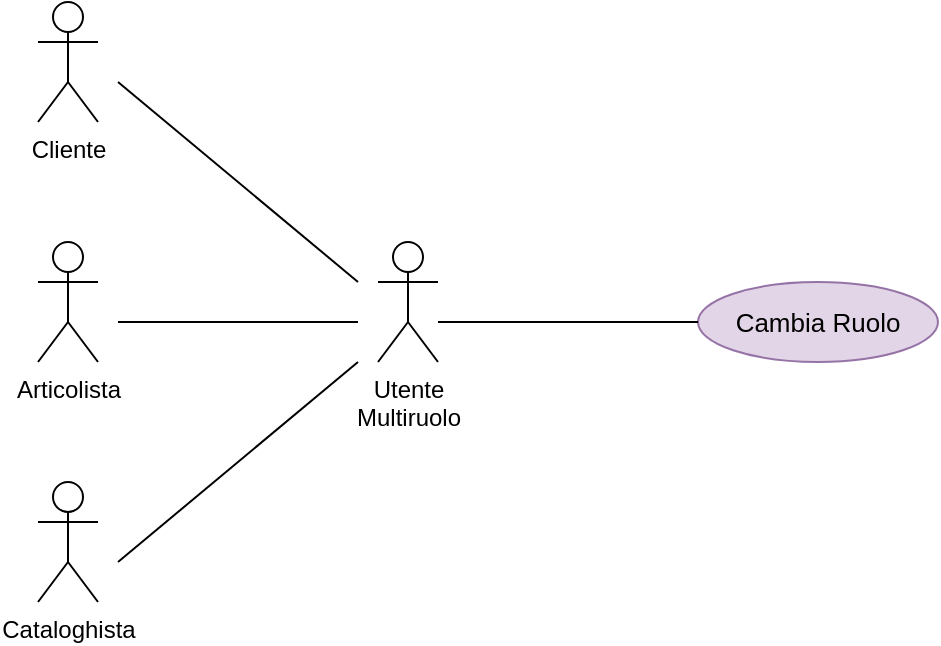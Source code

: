 <mxfile version="15.6.1" type="device"><diagram id="qw_Y0i1Sn0oIFfv7qpzj" name="Page-1"><mxGraphModel dx="684" dy="662" grid="1" gridSize="10" guides="1" tooltips="1" connect="1" arrows="1" fold="1" page="1" pageScale="1" pageWidth="827" pageHeight="1169" math="0" shadow="0"><root><mxCell id="0"/><mxCell id="1" parent="0"/><mxCell id="VqZc8bBju_Ew_gQ9WWxm-2" value="Cliente" style="shape=umlActor;verticalLabelPosition=bottom;verticalAlign=top;html=1;outlineConnect=0;" parent="1" vertex="1"><mxGeometry x="120" y="260" width="30" height="60" as="geometry"/></mxCell><mxCell id="VqZc8bBju_Ew_gQ9WWxm-3" value="Articolista" style="shape=umlActor;verticalLabelPosition=bottom;verticalAlign=top;html=1;outlineConnect=0;" parent="1" vertex="1"><mxGeometry x="120" y="380" width="30" height="60" as="geometry"/></mxCell><mxCell id="VqZc8bBju_Ew_gQ9WWxm-6" value="Cataloghista" style="shape=umlActor;verticalLabelPosition=bottom;verticalAlign=top;html=1;outlineConnect=0;" parent="1" vertex="1"><mxGeometry x="120" y="500" width="30" height="60" as="geometry"/></mxCell><mxCell id="VqZc8bBju_Ew_gQ9WWxm-9" value="Utente &lt;br&gt;Multiruolo" style="shape=umlActor;verticalLabelPosition=bottom;verticalAlign=top;html=1;outlineConnect=0;" parent="1" vertex="1"><mxGeometry x="290" y="380" width="30" height="60" as="geometry"/></mxCell><mxCell id="VqZc8bBju_Ew_gQ9WWxm-10" value="" style="endArrow=none;html=1;rounded=0;" parent="1" edge="1"><mxGeometry width="50" height="50" relative="1" as="geometry"><mxPoint x="160" y="540" as="sourcePoint"/><mxPoint x="280" y="440" as="targetPoint"/></mxGeometry></mxCell><mxCell id="VqZc8bBju_Ew_gQ9WWxm-11" value="" style="endArrow=none;html=1;rounded=0;" parent="1" edge="1"><mxGeometry width="50" height="50" relative="1" as="geometry"><mxPoint x="280" y="420" as="sourcePoint"/><mxPoint x="160" y="420" as="targetPoint"/></mxGeometry></mxCell><mxCell id="VqZc8bBju_Ew_gQ9WWxm-12" value="" style="endArrow=none;html=1;rounded=0;" parent="1" edge="1"><mxGeometry width="50" height="50" relative="1" as="geometry"><mxPoint x="280" y="400" as="sourcePoint"/><mxPoint x="160" y="300" as="targetPoint"/></mxGeometry></mxCell><mxCell id="VqZc8bBju_Ew_gQ9WWxm-13" value="&lt;font style=&quot;font-size: 13px&quot;&gt;Cambia Ruolo&lt;/font&gt;" style="ellipse;whiteSpace=wrap;html=1;fillColor=#e1d5e7;strokeColor=#9673a6;" parent="1" vertex="1"><mxGeometry x="450" y="400" width="120" height="40" as="geometry"/></mxCell><mxCell id="VqZc8bBju_Ew_gQ9WWxm-14" value="" style="endArrow=none;html=1;rounded=0;fontSize=13;exitX=0;exitY=0.5;exitDx=0;exitDy=0;" parent="1" source="VqZc8bBju_Ew_gQ9WWxm-13" edge="1"><mxGeometry width="50" height="50" relative="1" as="geometry"><mxPoint x="450" y="570" as="sourcePoint"/><mxPoint x="320" y="420" as="targetPoint"/></mxGeometry></mxCell></root></mxGraphModel></diagram></mxfile>